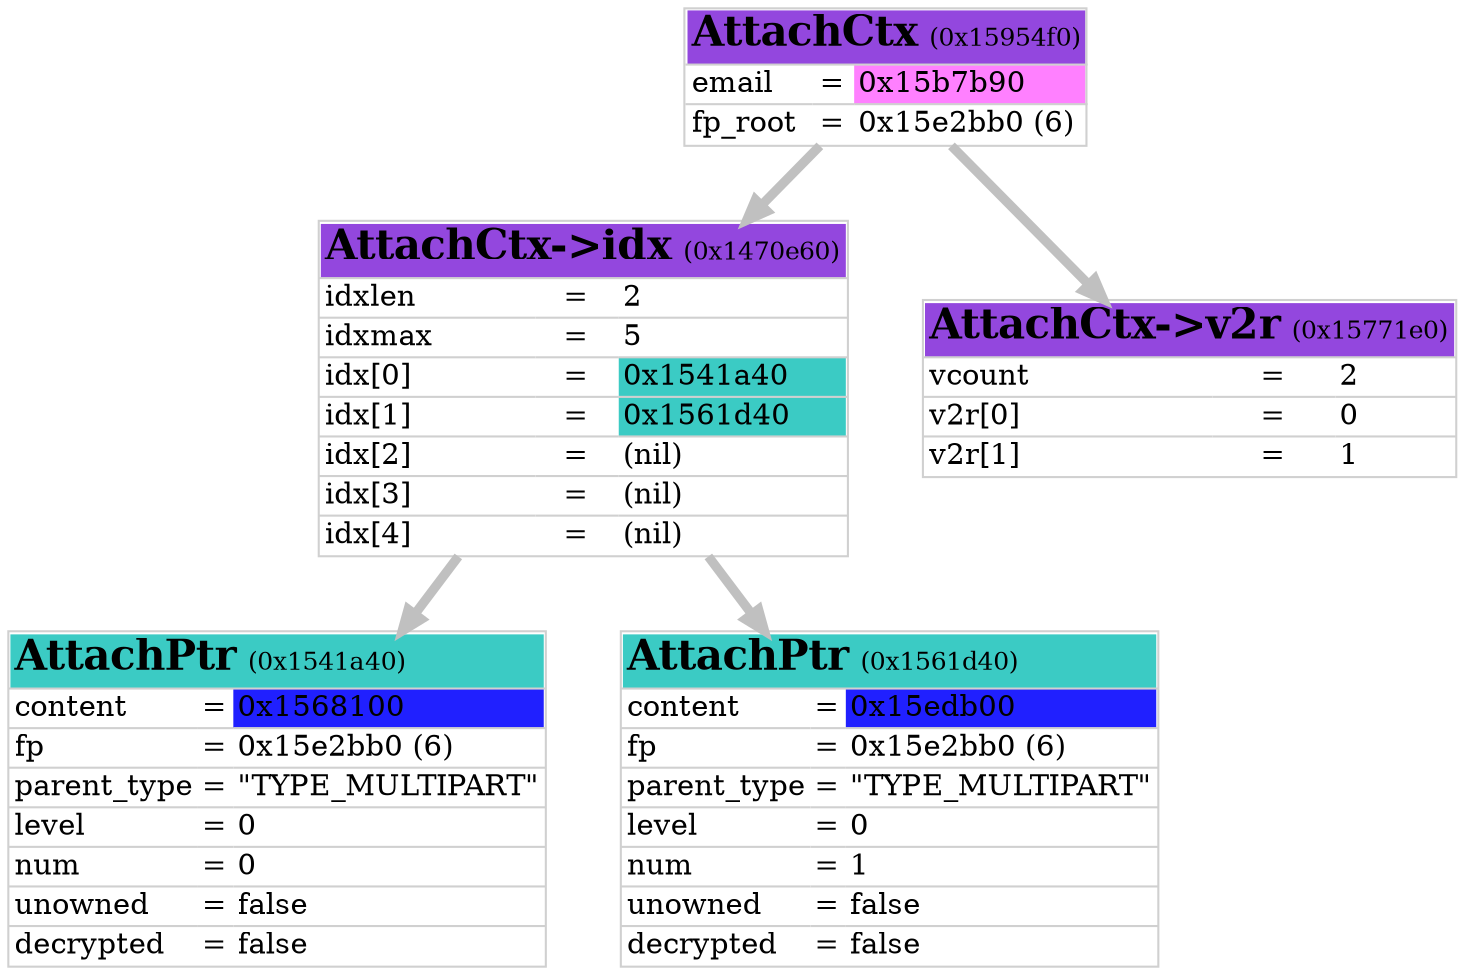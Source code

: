 digraph neomutt
{

	graph [
		rankdir="TB"
		nodesep="0.5"
		ranksep="0.5"
	];

	node [
		shape="plain"
	];

	edge [
		penwidth="4.5"
		arrowsize="1.0"
		color="#c0c0c0"
	];

	obj_0x15954f0 [
		label=<<table cellspacing="0" border="1" rows="*" color="#d0d0d0">
		<tr>
			<td border="0" align="left" bgcolor="#9347de" port="top" colspan="3"><font color="#000000" point-size="20"><b>AttachCtx</b></font> <font point-size="12">(0x15954f0)</font></td>
		</tr>
		<tr>
			<td border="0" align="left">email</td>
			<td border="0">=</td>
			<td border="0" align="left" bgcolor="#ff80ff">0x15b7b90</td>
		</tr>
		<tr>
			<td border="0" align="left">fp_root</td>
			<td border="0">=</td>
			<td border="0" align="left">0x15e2bb0 (6)</td>
		</tr>
		</table>>
	];

	obj_0x1470e60 [
		label=<<table cellspacing="0" border="1" rows="*" color="#d0d0d0">
		<tr>
			<td border="0" align="left" bgcolor="#9347de" port="top" colspan="3"><font color="#000000" point-size="20"><b>AttachCtx-&gt;idx</b></font> <font point-size="12">(0x1470e60)</font></td>
		</tr>
		<tr>
			<td border="0" align="left">idxlen</td>
			<td border="0">=</td>
			<td border="0" align="left">2</td>
		</tr>
		<tr>
			<td border="0" align="left">idxmax</td>
			<td border="0">=</td>
			<td border="0" align="left">5</td>
		</tr>
		<tr>
			<td border="0" align="left">idx[0]</td>
			<td border="0">=</td>
			<td border="0" align="left" bgcolor="#3bcbc4">0x1541a40</td>
		</tr>
		<tr>
			<td border="0" align="left">idx[1]</td>
			<td border="0">=</td>
			<td border="0" align="left" bgcolor="#3bcbc4">0x1561d40</td>
		</tr>
		<tr>
			<td border="0" align="left">idx[2]</td>
			<td border="0">=</td>
			<td border="0" align="left">(nil)</td>
		</tr>
		<tr>
			<td border="0" align="left">idx[3]</td>
			<td border="0">=</td>
			<td border="0" align="left">(nil)</td>
		</tr>
		<tr>
			<td border="0" align="left">idx[4]</td>
			<td border="0">=</td>
			<td border="0" align="left">(nil)</td>
		</tr>
		</table>>
	];

	obj_0x1541a40 [
		label=<<table cellspacing="0" border="1" rows="*" color="#d0d0d0">
		<tr>
			<td border="0" align="left" bgcolor="#3bcbc4" port="top" colspan="3"><font color="#000000" point-size="20"><b>AttachPtr</b></font> <font point-size="12">(0x1541a40)</font></td>
		</tr>
		<tr>
			<td border="0" align="left">content</td>
			<td border="0">=</td>
			<td border="0" align="left" bgcolor="#2020ff">0x1568100</td>
		</tr>
		<tr>
			<td border="0" align="left">fp</td>
			<td border="0">=</td>
			<td border="0" align="left">0x15e2bb0 (6)</td>
		</tr>
		<tr>
			<td border="0" align="left">parent_type</td>
			<td border="0">=</td>
			<td border="0" align="left">"TYPE_MULTIPART"</td>
		</tr>
		<tr>
			<td border="0" align="left">level</td>
			<td border="0">=</td>
			<td border="0" align="left">0</td>
		</tr>
		<tr>
			<td border="0" align="left">num</td>
			<td border="0">=</td>
			<td border="0" align="left">0</td>
		</tr>
		<tr>
			<td border="0" align="left">unowned</td>
			<td border="0">=</td>
			<td border="0" align="left">false</td>
		</tr>
		<tr>
			<td border="0" align="left">decrypted</td>
			<td border="0">=</td>
			<td border="0" align="left">false</td>
		</tr>
		</table>>
	];

	obj_0x1561d40 [
		label=<<table cellspacing="0" border="1" rows="*" color="#d0d0d0">
		<tr>
			<td border="0" align="left" bgcolor="#3bcbc4" port="top" colspan="3"><font color="#000000" point-size="20"><b>AttachPtr</b></font> <font point-size="12">(0x1561d40)</font></td>
		</tr>
		<tr>
			<td border="0" align="left">content</td>
			<td border="0">=</td>
			<td border="0" align="left" bgcolor="#2020ff">0x15edb00</td>
		</tr>
		<tr>
			<td border="0" align="left">fp</td>
			<td border="0">=</td>
			<td border="0" align="left">0x15e2bb0 (6)</td>
		</tr>
		<tr>
			<td border="0" align="left">parent_type</td>
			<td border="0">=</td>
			<td border="0" align="left">"TYPE_MULTIPART"</td>
		</tr>
		<tr>
			<td border="0" align="left">level</td>
			<td border="0">=</td>
			<td border="0" align="left">0</td>
		</tr>
		<tr>
			<td border="0" align="left">num</td>
			<td border="0">=</td>
			<td border="0" align="left">1</td>
		</tr>
		<tr>
			<td border="0" align="left">unowned</td>
			<td border="0">=</td>
			<td border="0" align="left">false</td>
		</tr>
		<tr>
			<td border="0" align="left">decrypted</td>
			<td border="0">=</td>
			<td border="0" align="left">false</td>
		</tr>
		</table>>
	];

	obj_0x15771e0 [
		label=<<table cellspacing="0" border="1" rows="*" color="#d0d0d0">
		<tr>
			<td border="0" align="left" bgcolor="#9347de" port="top" colspan="3"><font color="#000000" point-size="20"><b>AttachCtx-&gt;v2r</b></font> <font point-size="12">(0x15771e0)</font></td>
		</tr>
		<tr>
			<td border="0" align="left">vcount</td>
			<td border="0">=</td>
			<td border="0" align="left">2</td>
		</tr>
		<tr>
			<td border="0" align="left">v2r[0]</td>
			<td border="0">=</td>
			<td border="0" align="left">0</td>
		</tr>
		<tr>
			<td border="0" align="left">v2r[1]</td>
			<td border="0">=</td>
			<td border="0" align="left">1</td>
		</tr>
		</table>>
	];


	obj_0x1470e60 -> obj_0x1541a40 [  edgetooltip="AttachCtx-&gt;idx" color="#c0c0c0" ];
	obj_0x1470e60 -> obj_0x1561d40 [  edgetooltip="AttachCtx-&gt;idx" color="#c0c0c0" ];
	obj_0x15954f0 -> obj_0x1470e60 [  edgetooltip="AttachCtx-&gt;idx" color="#c0c0c0" ];
	obj_0x15954f0 -> obj_0x15771e0 [  edgetooltip="AttachCtx-&gt;v2r" color="#c0c0c0" ];

}
